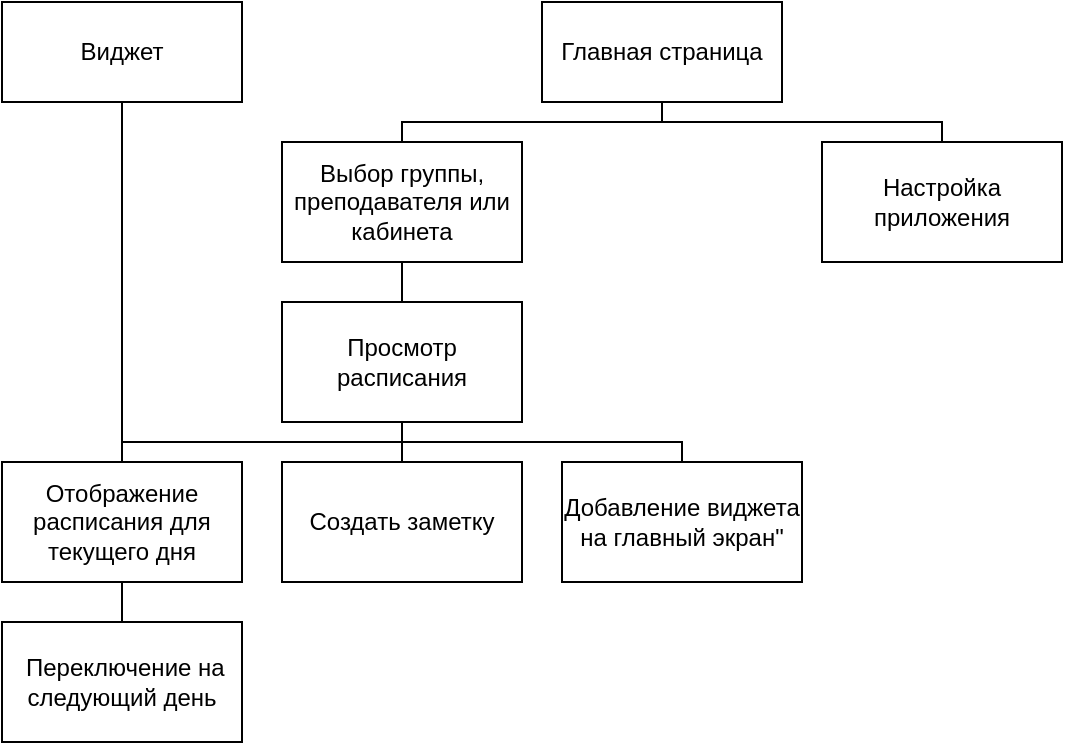 <mxfile version="22.0.4" type="github">
  <diagram name="Страница — 1" id="PMrve-gG5K60j-f0FCXv">
    <mxGraphModel dx="1434" dy="790" grid="0" gridSize="10" guides="1" tooltips="1" connect="1" arrows="1" fold="1" page="1" pageScale="1" pageWidth="827" pageHeight="1169" math="0" shadow="0">
      <root>
        <mxCell id="0" />
        <mxCell id="1" parent="0" />
        <mxCell id="mjrKTXKOatGlHHCt_f18-1" value="Главная страница" style="rounded=0;whiteSpace=wrap;html=1;" parent="1" vertex="1">
          <mxGeometry x="370" y="130" width="120" height="50" as="geometry" />
        </mxCell>
        <mxCell id="mjrKTXKOatGlHHCt_f18-2" value="Выбор группы, преподавателя или кабинета" style="rounded=0;whiteSpace=wrap;html=1;" parent="1" vertex="1">
          <mxGeometry x="240" y="200" width="120" height="60" as="geometry" />
        </mxCell>
        <mxCell id="mjrKTXKOatGlHHCt_f18-4" value="Просмотр расписания" style="rounded=0;whiteSpace=wrap;html=1;" parent="1" vertex="1">
          <mxGeometry x="240" y="280" width="120" height="60" as="geometry" />
        </mxCell>
        <mxCell id="mjrKTXKOatGlHHCt_f18-5" value="Добавление виджета на главный экран&quot;" style="rounded=0;whiteSpace=wrap;html=1;" parent="1" vertex="1">
          <mxGeometry x="380" y="360" width="120" height="60" as="geometry" />
        </mxCell>
        <mxCell id="mjrKTXKOatGlHHCt_f18-6" value="Создать заметку" style="rounded=0;whiteSpace=wrap;html=1;" parent="1" vertex="1">
          <mxGeometry x="240" y="360" width="120" height="60" as="geometry" />
        </mxCell>
        <mxCell id="mjrKTXKOatGlHHCt_f18-7" value="Отображение расписания для текущего дня" style="rounded=0;whiteSpace=wrap;html=1;" parent="1" vertex="1">
          <mxGeometry x="100" y="360" width="120" height="60" as="geometry" />
        </mxCell>
        <mxCell id="mjrKTXKOatGlHHCt_f18-8" value="&amp;nbsp;Переключение на следующий день" style="rounded=0;whiteSpace=wrap;html=1;" parent="1" vertex="1">
          <mxGeometry x="100" y="440" width="120" height="60" as="geometry" />
        </mxCell>
        <mxCell id="mjrKTXKOatGlHHCt_f18-9" value="Настройка приложения" style="rounded=0;whiteSpace=wrap;html=1;" parent="1" vertex="1">
          <mxGeometry x="510" y="200" width="120" height="60" as="geometry" />
        </mxCell>
        <mxCell id="mjrKTXKOatGlHHCt_f18-11" value="" style="endArrow=none;html=1;rounded=0;entryX=0.5;entryY=1;entryDx=0;entryDy=0;exitX=0.5;exitY=0;exitDx=0;exitDy=0;edgeStyle=orthogonalEdgeStyle;" parent="1" source="mjrKTXKOatGlHHCt_f18-2" target="mjrKTXKOatGlHHCt_f18-1" edge="1">
          <mxGeometry width="50" height="50" relative="1" as="geometry">
            <mxPoint x="390" y="420" as="sourcePoint" />
            <mxPoint x="440" y="370" as="targetPoint" />
          </mxGeometry>
        </mxCell>
        <mxCell id="mjrKTXKOatGlHHCt_f18-12" value="" style="endArrow=none;html=1;rounded=0;entryX=0.5;entryY=1;entryDx=0;entryDy=0;exitX=0.5;exitY=0;exitDx=0;exitDy=0;edgeStyle=orthogonalEdgeStyle;" parent="1" source="mjrKTXKOatGlHHCt_f18-9" target="mjrKTXKOatGlHHCt_f18-1" edge="1">
          <mxGeometry width="50" height="50" relative="1" as="geometry">
            <mxPoint x="348" y="259.5" as="sourcePoint" />
            <mxPoint x="478" y="239.5" as="targetPoint" />
          </mxGeometry>
        </mxCell>
        <mxCell id="mjrKTXKOatGlHHCt_f18-13" value="" style="endArrow=none;html=1;rounded=0;entryX=0.5;entryY=1;entryDx=0;entryDy=0;exitX=0.5;exitY=0;exitDx=0;exitDy=0;edgeStyle=orthogonalEdgeStyle;" parent="1" source="mjrKTXKOatGlHHCt_f18-4" target="mjrKTXKOatGlHHCt_f18-2" edge="1">
          <mxGeometry width="50" height="50" relative="1" as="geometry">
            <mxPoint x="320" y="220" as="sourcePoint" />
            <mxPoint x="450" y="200" as="targetPoint" />
          </mxGeometry>
        </mxCell>
        <mxCell id="mjrKTXKOatGlHHCt_f18-14" value="" style="endArrow=none;html=1;rounded=0;entryX=0.5;entryY=1;entryDx=0;entryDy=0;exitX=0.5;exitY=0;exitDx=0;exitDy=0;edgeStyle=orthogonalEdgeStyle;" parent="1" source="mjrKTXKOatGlHHCt_f18-6" target="mjrKTXKOatGlHHCt_f18-4" edge="1">
          <mxGeometry width="50" height="50" relative="1" as="geometry">
            <mxPoint x="299.75" y="360" as="sourcePoint" />
            <mxPoint x="299.75" y="340" as="targetPoint" />
          </mxGeometry>
        </mxCell>
        <mxCell id="mjrKTXKOatGlHHCt_f18-15" value="" style="endArrow=none;html=1;rounded=0;entryX=0.5;entryY=1;entryDx=0;entryDy=0;exitX=0.5;exitY=0;exitDx=0;exitDy=0;edgeStyle=orthogonalEdgeStyle;" parent="1" source="mjrKTXKOatGlHHCt_f18-7" target="mjrKTXKOatGlHHCt_f18-4" edge="1">
          <mxGeometry width="50" height="50" relative="1" as="geometry">
            <mxPoint x="89.5" y="310" as="sourcePoint" />
            <mxPoint x="219.5" y="290" as="targetPoint" />
          </mxGeometry>
        </mxCell>
        <mxCell id="mjrKTXKOatGlHHCt_f18-16" value="" style="endArrow=none;html=1;rounded=0;entryX=0.5;entryY=1;entryDx=0;entryDy=0;exitX=0.5;exitY=0;exitDx=0;exitDy=0;edgeStyle=orthogonalEdgeStyle;" parent="1" source="mjrKTXKOatGlHHCt_f18-5" target="mjrKTXKOatGlHHCt_f18-4" edge="1">
          <mxGeometry width="50" height="50" relative="1" as="geometry">
            <mxPoint x="340" y="330" as="sourcePoint" />
            <mxPoint x="470" y="310" as="targetPoint" />
          </mxGeometry>
        </mxCell>
        <mxCell id="mjrKTXKOatGlHHCt_f18-17" value="" style="endArrow=none;html=1;rounded=0;entryX=0.5;entryY=1;entryDx=0;entryDy=0;exitX=0.5;exitY=0;exitDx=0;exitDy=0;edgeStyle=orthogonalEdgeStyle;" parent="1" source="mjrKTXKOatGlHHCt_f18-8" target="mjrKTXKOatGlHHCt_f18-7" edge="1">
          <mxGeometry width="50" height="50" relative="1" as="geometry">
            <mxPoint x="140" y="440" as="sourcePoint" />
            <mxPoint x="140" y="420" as="targetPoint" />
          </mxGeometry>
        </mxCell>
        <mxCell id="REzzn2PTxhlZA6_xU42d-1" value="Виджет" style="rounded=0;whiteSpace=wrap;html=1;" parent="1" vertex="1">
          <mxGeometry x="100" y="130" width="120" height="50" as="geometry" />
        </mxCell>
        <mxCell id="REzzn2PTxhlZA6_xU42d-2" value="" style="endArrow=none;html=1;rounded=0;entryX=0.5;entryY=1;entryDx=0;entryDy=0;edgeStyle=orthogonalEdgeStyle;exitX=0.5;exitY=0;exitDx=0;exitDy=0;" parent="1" source="mjrKTXKOatGlHHCt_f18-7" target="REzzn2PTxhlZA6_xU42d-1" edge="1">
          <mxGeometry width="50" height="50" relative="1" as="geometry">
            <mxPoint x="179" y="306" as="sourcePoint" />
            <mxPoint x="181" y="275" as="targetPoint" />
          </mxGeometry>
        </mxCell>
      </root>
    </mxGraphModel>
  </diagram>
</mxfile>
